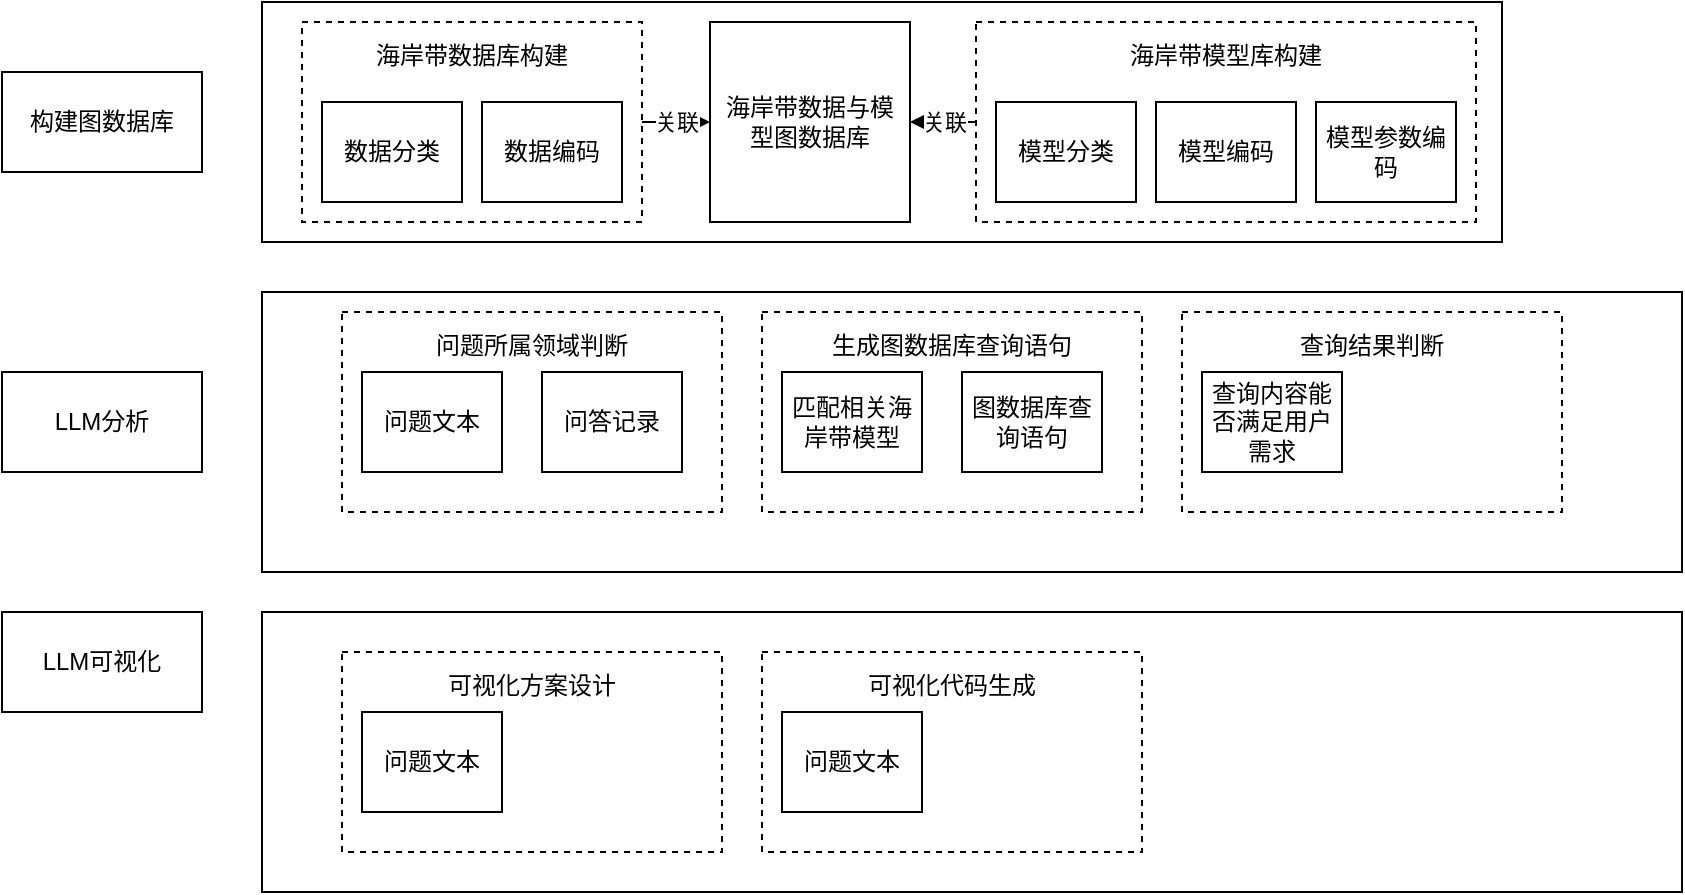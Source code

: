 <mxfile version="23.1.1" type="github">
  <diagram name="第 1 页" id="f5ulpupAscawbV42hnoZ">
    <mxGraphModel dx="1188" dy="661" grid="0" gridSize="10" guides="1" tooltips="1" connect="1" arrows="1" fold="1" page="1" pageScale="1" pageWidth="827" pageHeight="1169" math="0" shadow="0">
      <root>
        <mxCell id="0" />
        <mxCell id="1" parent="0" />
        <mxCell id="IABtvT5QV9HdPnawqKWd-25" value="" style="rounded=0;whiteSpace=wrap;html=1;spacing=5;" vertex="1" parent="1">
          <mxGeometry x="200" y="380" width="710" height="140" as="geometry" />
        </mxCell>
        <mxCell id="IABtvT5QV9HdPnawqKWd-24" value="" style="rounded=0;whiteSpace=wrap;html=1;spacing=5;" vertex="1" parent="1">
          <mxGeometry x="200" y="220" width="710" height="140" as="geometry" />
        </mxCell>
        <mxCell id="IABtvT5QV9HdPnawqKWd-23" value="" style="rounded=0;whiteSpace=wrap;html=1;spacing=5;" vertex="1" parent="1">
          <mxGeometry x="200" y="75" width="620" height="120" as="geometry" />
        </mxCell>
        <mxCell id="IABtvT5QV9HdPnawqKWd-31" style="edgeStyle=orthogonalEdgeStyle;rounded=0;orthogonalLoop=1;jettySize=auto;html=1;exitX=1;exitY=0.5;exitDx=0;exitDy=0;" edge="1" parent="1" source="IABtvT5QV9HdPnawqKWd-8" target="IABtvT5QV9HdPnawqKWd-28">
          <mxGeometry relative="1" as="geometry" />
        </mxCell>
        <mxCell id="IABtvT5QV9HdPnawqKWd-32" value="关联" style="edgeLabel;html=1;align=center;verticalAlign=middle;resizable=0;points=[];" vertex="1" connectable="0" parent="IABtvT5QV9HdPnawqKWd-31">
          <mxGeometry relative="1" as="geometry">
            <mxPoint as="offset" />
          </mxGeometry>
        </mxCell>
        <mxCell id="IABtvT5QV9HdPnawqKWd-1" value="构建图数据库" style="rounded=0;whiteSpace=wrap;html=1;spacing=5;" vertex="1" parent="1">
          <mxGeometry x="70" y="110" width="100" height="50" as="geometry" />
        </mxCell>
        <mxCell id="IABtvT5QV9HdPnawqKWd-2" value="LLM分析" style="rounded=0;whiteSpace=wrap;html=1;spacing=5;" vertex="1" parent="1">
          <mxGeometry x="70" y="260" width="100" height="50" as="geometry" />
        </mxCell>
        <mxCell id="IABtvT5QV9HdPnawqKWd-3" value="LLM可视化" style="rounded=0;whiteSpace=wrap;html=1;spacing=5;" vertex="1" parent="1">
          <mxGeometry x="70" y="380" width="100" height="50" as="geometry" />
        </mxCell>
        <mxCell id="IABtvT5QV9HdPnawqKWd-10" value="问题所属领域判断" style="rounded=0;whiteSpace=wrap;html=1;dashed=1;verticalAlign=top;spacing=5;" vertex="1" parent="1">
          <mxGeometry x="240" y="230" width="190" height="100" as="geometry" />
        </mxCell>
        <mxCell id="IABtvT5QV9HdPnawqKWd-7" value="问题文本" style="rounded=0;whiteSpace=wrap;html=1;spacing=5;" vertex="1" parent="1">
          <mxGeometry x="250" y="260" width="70" height="50" as="geometry" />
        </mxCell>
        <mxCell id="IABtvT5QV9HdPnawqKWd-11" value="问答记录" style="rounded=0;whiteSpace=wrap;html=1;spacing=5;" vertex="1" parent="1">
          <mxGeometry x="340" y="260" width="70" height="50" as="geometry" />
        </mxCell>
        <mxCell id="IABtvT5QV9HdPnawqKWd-12" value="生成图数据库查询语句" style="rounded=0;whiteSpace=wrap;html=1;dashed=1;verticalAlign=top;spacing=5;" vertex="1" parent="1">
          <mxGeometry x="450" y="230" width="190" height="100" as="geometry" />
        </mxCell>
        <mxCell id="IABtvT5QV9HdPnawqKWd-13" value="匹配相关海岸带模型" style="rounded=0;whiteSpace=wrap;html=1;spacing=5;" vertex="1" parent="1">
          <mxGeometry x="460" y="260" width="70" height="50" as="geometry" />
        </mxCell>
        <mxCell id="IABtvT5QV9HdPnawqKWd-14" value="图数据库查询语句" style="rounded=0;whiteSpace=wrap;html=1;spacing=5;" vertex="1" parent="1">
          <mxGeometry x="550" y="260" width="70" height="50" as="geometry" />
        </mxCell>
        <mxCell id="IABtvT5QV9HdPnawqKWd-15" value="查询结果判断" style="rounded=0;whiteSpace=wrap;html=1;dashed=1;verticalAlign=top;spacing=5;" vertex="1" parent="1">
          <mxGeometry x="660" y="230" width="190" height="100" as="geometry" />
        </mxCell>
        <mxCell id="IABtvT5QV9HdPnawqKWd-16" value="查询内容能否满足用户需求" style="rounded=0;whiteSpace=wrap;html=1;spacing=5;" vertex="1" parent="1">
          <mxGeometry x="670" y="260" width="70" height="50" as="geometry" />
        </mxCell>
        <mxCell id="IABtvT5QV9HdPnawqKWd-18" value="可视化方案设计" style="rounded=0;whiteSpace=wrap;html=1;dashed=1;verticalAlign=top;spacing=5;" vertex="1" parent="1">
          <mxGeometry x="240" y="400" width="190" height="100" as="geometry" />
        </mxCell>
        <mxCell id="IABtvT5QV9HdPnawqKWd-19" value="问题文本" style="rounded=0;whiteSpace=wrap;html=1;spacing=5;" vertex="1" parent="1">
          <mxGeometry x="250" y="430" width="70" height="50" as="geometry" />
        </mxCell>
        <mxCell id="IABtvT5QV9HdPnawqKWd-21" value="可视化代码生成" style="rounded=0;whiteSpace=wrap;html=1;dashed=1;verticalAlign=top;spacing=5;" vertex="1" parent="1">
          <mxGeometry x="450" y="400" width="190" height="100" as="geometry" />
        </mxCell>
        <mxCell id="IABtvT5QV9HdPnawqKWd-22" value="问题文本" style="rounded=0;whiteSpace=wrap;html=1;spacing=5;" vertex="1" parent="1">
          <mxGeometry x="460" y="430" width="70" height="50" as="geometry" />
        </mxCell>
        <mxCell id="IABtvT5QV9HdPnawqKWd-28" value="海岸带数据与模型图数据库" style="rounded=0;whiteSpace=wrap;html=1;spacing=5;" vertex="1" parent="1">
          <mxGeometry x="424" y="85" width="100" height="100" as="geometry" />
        </mxCell>
        <mxCell id="IABtvT5QV9HdPnawqKWd-34" value="" style="group" vertex="1" connectable="0" parent="1">
          <mxGeometry x="557" y="85" width="250" height="100" as="geometry" />
        </mxCell>
        <mxCell id="IABtvT5QV9HdPnawqKWd-9" value="海岸带模型库构建" style="rounded=0;whiteSpace=wrap;html=1;dashed=1;verticalAlign=top;spacing=5;" vertex="1" parent="IABtvT5QV9HdPnawqKWd-34">
          <mxGeometry width="250" height="100" as="geometry" />
        </mxCell>
        <mxCell id="IABtvT5QV9HdPnawqKWd-33" value="" style="group" vertex="1" connectable="0" parent="IABtvT5QV9HdPnawqKWd-34">
          <mxGeometry x="10" y="40" width="230" height="50" as="geometry" />
        </mxCell>
        <mxCell id="IABtvT5QV9HdPnawqKWd-5" value="模型编码" style="rounded=0;whiteSpace=wrap;html=1;spacing=5;" vertex="1" parent="IABtvT5QV9HdPnawqKWd-33">
          <mxGeometry x="80" width="70" height="50" as="geometry" />
        </mxCell>
        <mxCell id="IABtvT5QV9HdPnawqKWd-27" value="模型分类" style="rounded=0;whiteSpace=wrap;html=1;spacing=5;" vertex="1" parent="IABtvT5QV9HdPnawqKWd-33">
          <mxGeometry width="70" height="50" as="geometry" />
        </mxCell>
        <mxCell id="IABtvT5QV9HdPnawqKWd-29" value="模型参数编码" style="rounded=0;whiteSpace=wrap;html=1;spacing=5;" vertex="1" parent="IABtvT5QV9HdPnawqKWd-33">
          <mxGeometry x="160" width="70" height="50" as="geometry" />
        </mxCell>
        <mxCell id="IABtvT5QV9HdPnawqKWd-35" style="edgeStyle=orthogonalEdgeStyle;rounded=0;orthogonalLoop=1;jettySize=auto;html=1;exitX=0;exitY=0.5;exitDx=0;exitDy=0;" edge="1" parent="1" source="IABtvT5QV9HdPnawqKWd-9" target="IABtvT5QV9HdPnawqKWd-28">
          <mxGeometry relative="1" as="geometry" />
        </mxCell>
        <mxCell id="IABtvT5QV9HdPnawqKWd-37" value="关联" style="edgeLabel;html=1;align=center;verticalAlign=middle;resizable=0;points=[];" vertex="1" connectable="0" parent="IABtvT5QV9HdPnawqKWd-35">
          <mxGeometry relative="1" as="geometry">
            <mxPoint as="offset" />
          </mxGeometry>
        </mxCell>
        <mxCell id="IABtvT5QV9HdPnawqKWd-39" value="" style="group" vertex="1" connectable="0" parent="1">
          <mxGeometry x="220" y="85" width="170" height="100" as="geometry" />
        </mxCell>
        <mxCell id="IABtvT5QV9HdPnawqKWd-8" value="海岸带数据库构建" style="rounded=0;whiteSpace=wrap;html=1;dashed=1;verticalAlign=top;spacing=5;" vertex="1" parent="IABtvT5QV9HdPnawqKWd-39">
          <mxGeometry width="170" height="100" as="geometry" />
        </mxCell>
        <mxCell id="IABtvT5QV9HdPnawqKWd-4" value="数据编码" style="rounded=0;whiteSpace=wrap;html=1;spacing=5;" vertex="1" parent="IABtvT5QV9HdPnawqKWd-39">
          <mxGeometry x="90" y="40" width="70" height="50" as="geometry" />
        </mxCell>
        <mxCell id="IABtvT5QV9HdPnawqKWd-26" value="数据分类" style="rounded=0;whiteSpace=wrap;html=1;spacing=5;" vertex="1" parent="IABtvT5QV9HdPnawqKWd-39">
          <mxGeometry x="10" y="40" width="70" height="50" as="geometry" />
        </mxCell>
      </root>
    </mxGraphModel>
  </diagram>
</mxfile>
